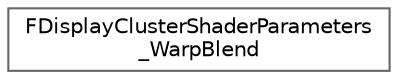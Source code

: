 digraph "Graphical Class Hierarchy"
{
 // INTERACTIVE_SVG=YES
 // LATEX_PDF_SIZE
  bgcolor="transparent";
  edge [fontname=Helvetica,fontsize=10,labelfontname=Helvetica,labelfontsize=10];
  node [fontname=Helvetica,fontsize=10,shape=box,height=0.2,width=0.4];
  rankdir="LR";
  Node0 [id="Node000000",label="FDisplayClusterShaderParameters\l_WarpBlend",height=0.2,width=0.4,color="grey40", fillcolor="white", style="filled",URL="$d2/d6f/structFDisplayClusterShaderParameters__WarpBlend.html",tooltip=" "];
}
